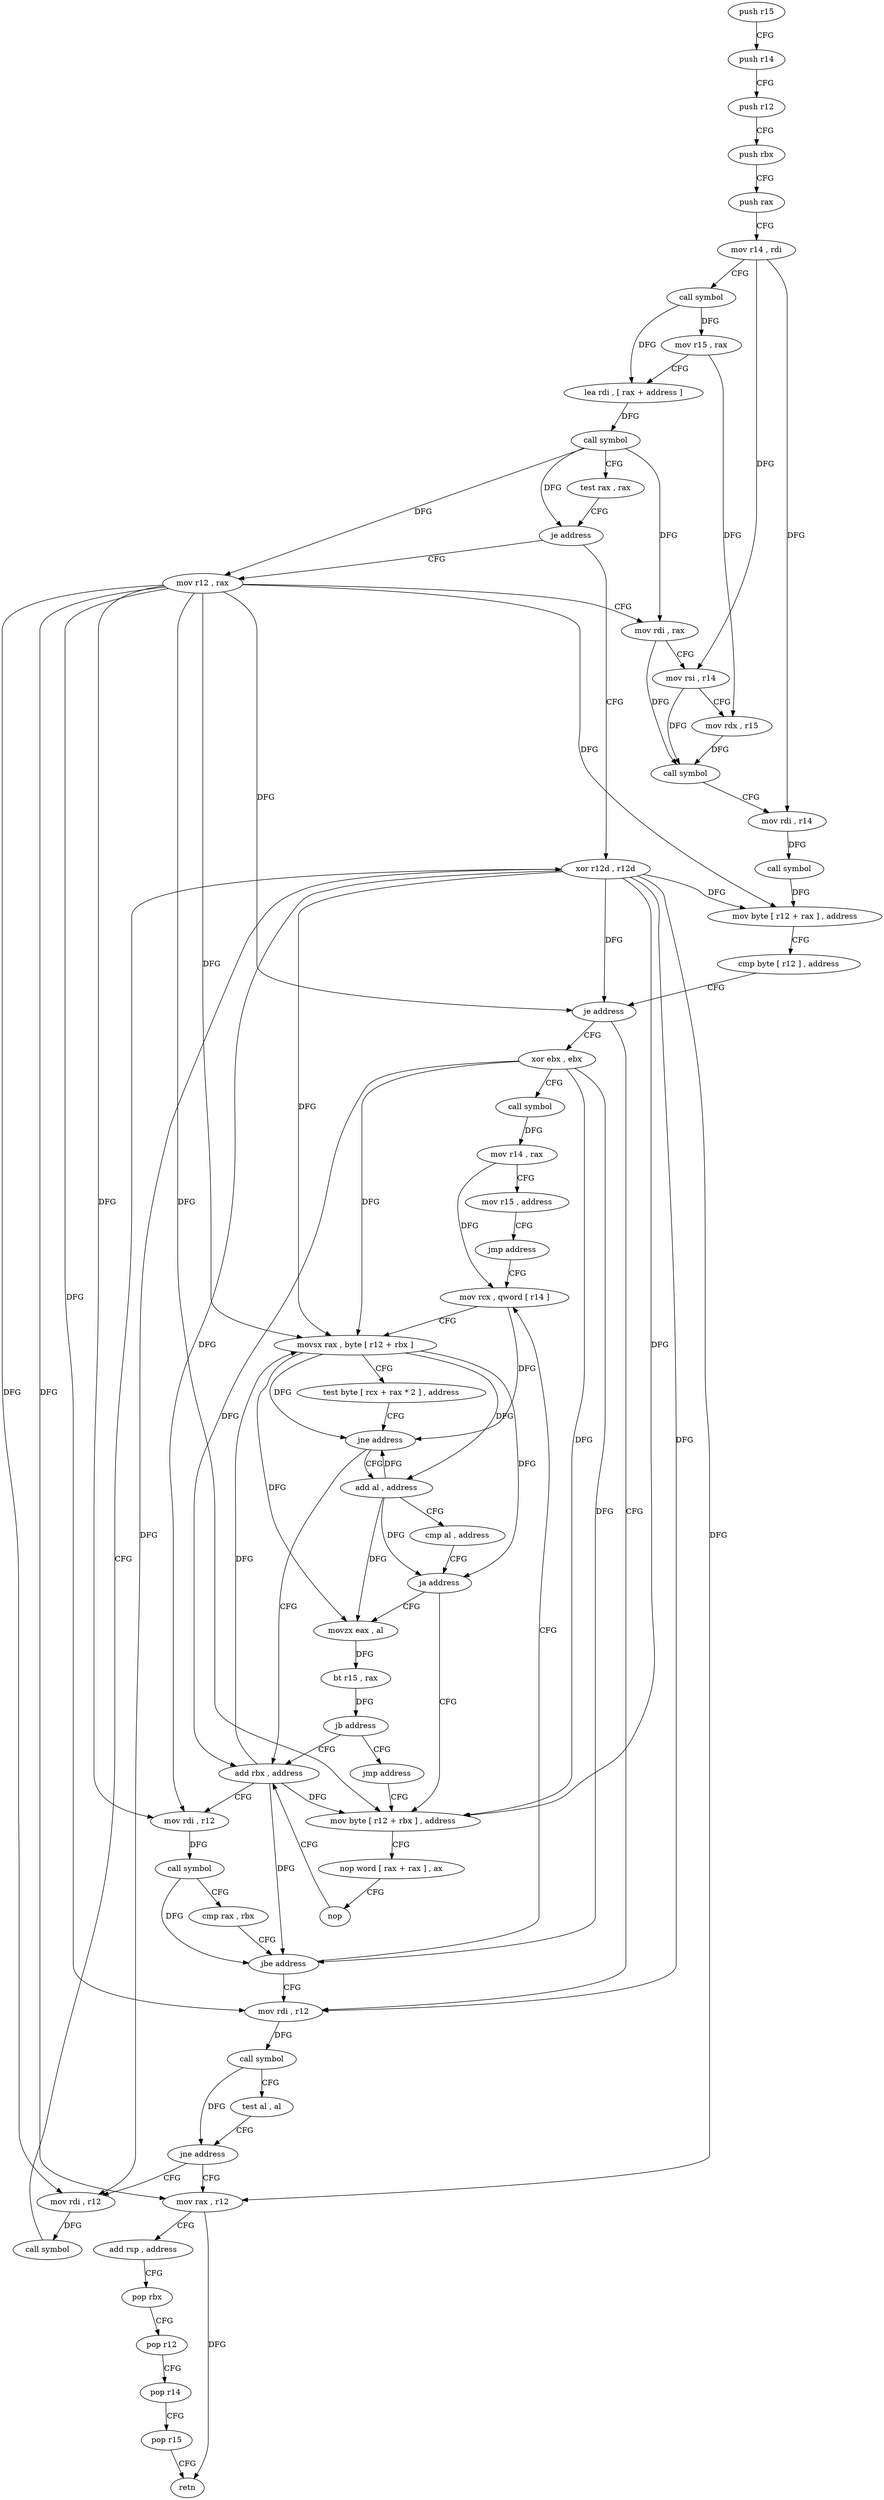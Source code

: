digraph "func" {
"79424" [label = "push r15" ]
"79426" [label = "push r14" ]
"79428" [label = "push r12" ]
"79430" [label = "push rbx" ]
"79431" [label = "push rax" ]
"79432" [label = "mov r14 , rdi" ]
"79435" [label = "call symbol" ]
"79440" [label = "mov r15 , rax" ]
"79443" [label = "lea rdi , [ rax + address ]" ]
"79447" [label = "call symbol" ]
"79452" [label = "test rax , rax" ]
"79455" [label = "je address" ]
"79604" [label = "xor r12d , r12d" ]
"79461" [label = "mov r12 , rax" ]
"79607" [label = "mov rax , r12" ]
"79464" [label = "mov rdi , rax" ]
"79467" [label = "mov rsi , r14" ]
"79470" [label = "mov rdx , r15" ]
"79473" [label = "call symbol" ]
"79478" [label = "mov rdi , r14" ]
"79481" [label = "call symbol" ]
"79486" [label = "mov byte [ r12 + rax ] , address" ]
"79491" [label = "cmp byte [ r12 ] , address" ]
"79496" [label = "je address" ]
"79584" [label = "mov rdi , r12" ]
"79498" [label = "xor ebx , ebx" ]
"79587" [label = "call symbol" ]
"79592" [label = "test al , al" ]
"79594" [label = "jne address" ]
"79596" [label = "mov rdi , r12" ]
"79500" [label = "call symbol" ]
"79505" [label = "mov r14 , rax" ]
"79508" [label = "mov r15 , address" ]
"79518" [label = "jmp address" ]
"79553" [label = "mov rcx , qword [ r14 ]" ]
"79610" [label = "add rsp , address" ]
"79614" [label = "pop rbx" ]
"79615" [label = "pop r12" ]
"79617" [label = "pop r14" ]
"79619" [label = "pop r15" ]
"79621" [label = "retn" ]
"79599" [label = "call symbol" ]
"79556" [label = "movsx rax , byte [ r12 + rbx ]" ]
"79561" [label = "test byte [ rcx + rax * 2 ] , address" ]
"79565" [label = "jne address" ]
"79536" [label = "add rbx , address" ]
"79567" [label = "add al , address" ]
"79540" [label = "mov rdi , r12" ]
"79543" [label = "call symbol" ]
"79548" [label = "cmp rax , rbx" ]
"79551" [label = "jbe address" ]
"79569" [label = "cmp al , address" ]
"79571" [label = "ja address" ]
"79520" [label = "mov byte [ r12 + rbx ] , address" ]
"79573" [label = "movzx eax , al" ]
"79525" [label = "nop word [ rax + rax ] , ax" ]
"79535" [label = "nop" ]
"79576" [label = "bt r15 , rax" ]
"79580" [label = "jb address" ]
"79582" [label = "jmp address" ]
"79424" -> "79426" [ label = "CFG" ]
"79426" -> "79428" [ label = "CFG" ]
"79428" -> "79430" [ label = "CFG" ]
"79430" -> "79431" [ label = "CFG" ]
"79431" -> "79432" [ label = "CFG" ]
"79432" -> "79435" [ label = "CFG" ]
"79432" -> "79467" [ label = "DFG" ]
"79432" -> "79478" [ label = "DFG" ]
"79435" -> "79440" [ label = "DFG" ]
"79435" -> "79443" [ label = "DFG" ]
"79440" -> "79443" [ label = "CFG" ]
"79440" -> "79470" [ label = "DFG" ]
"79443" -> "79447" [ label = "DFG" ]
"79447" -> "79452" [ label = "CFG" ]
"79447" -> "79455" [ label = "DFG" ]
"79447" -> "79461" [ label = "DFG" ]
"79447" -> "79464" [ label = "DFG" ]
"79452" -> "79455" [ label = "CFG" ]
"79455" -> "79604" [ label = "CFG" ]
"79455" -> "79461" [ label = "CFG" ]
"79604" -> "79607" [ label = "DFG" ]
"79604" -> "79486" [ label = "DFG" ]
"79604" -> "79496" [ label = "DFG" ]
"79604" -> "79584" [ label = "DFG" ]
"79604" -> "79596" [ label = "DFG" ]
"79604" -> "79556" [ label = "DFG" ]
"79604" -> "79540" [ label = "DFG" ]
"79604" -> "79520" [ label = "DFG" ]
"79461" -> "79464" [ label = "CFG" ]
"79461" -> "79486" [ label = "DFG" ]
"79461" -> "79496" [ label = "DFG" ]
"79461" -> "79607" [ label = "DFG" ]
"79461" -> "79584" [ label = "DFG" ]
"79461" -> "79596" [ label = "DFG" ]
"79461" -> "79556" [ label = "DFG" ]
"79461" -> "79540" [ label = "DFG" ]
"79461" -> "79520" [ label = "DFG" ]
"79607" -> "79610" [ label = "CFG" ]
"79607" -> "79621" [ label = "DFG" ]
"79464" -> "79467" [ label = "CFG" ]
"79464" -> "79473" [ label = "DFG" ]
"79467" -> "79470" [ label = "CFG" ]
"79467" -> "79473" [ label = "DFG" ]
"79470" -> "79473" [ label = "DFG" ]
"79473" -> "79478" [ label = "CFG" ]
"79478" -> "79481" [ label = "DFG" ]
"79481" -> "79486" [ label = "DFG" ]
"79486" -> "79491" [ label = "CFG" ]
"79491" -> "79496" [ label = "CFG" ]
"79496" -> "79584" [ label = "CFG" ]
"79496" -> "79498" [ label = "CFG" ]
"79584" -> "79587" [ label = "DFG" ]
"79498" -> "79500" [ label = "CFG" ]
"79498" -> "79556" [ label = "DFG" ]
"79498" -> "79536" [ label = "DFG" ]
"79498" -> "79551" [ label = "DFG" ]
"79498" -> "79520" [ label = "DFG" ]
"79587" -> "79592" [ label = "CFG" ]
"79587" -> "79594" [ label = "DFG" ]
"79592" -> "79594" [ label = "CFG" ]
"79594" -> "79607" [ label = "CFG" ]
"79594" -> "79596" [ label = "CFG" ]
"79596" -> "79599" [ label = "DFG" ]
"79500" -> "79505" [ label = "DFG" ]
"79505" -> "79508" [ label = "CFG" ]
"79505" -> "79553" [ label = "DFG" ]
"79508" -> "79518" [ label = "CFG" ]
"79518" -> "79553" [ label = "CFG" ]
"79553" -> "79556" [ label = "CFG" ]
"79553" -> "79565" [ label = "DFG" ]
"79610" -> "79614" [ label = "CFG" ]
"79614" -> "79615" [ label = "CFG" ]
"79615" -> "79617" [ label = "CFG" ]
"79617" -> "79619" [ label = "CFG" ]
"79619" -> "79621" [ label = "CFG" ]
"79599" -> "79604" [ label = "CFG" ]
"79556" -> "79561" [ label = "CFG" ]
"79556" -> "79565" [ label = "DFG" ]
"79556" -> "79567" [ label = "DFG" ]
"79556" -> "79571" [ label = "DFG" ]
"79556" -> "79573" [ label = "DFG" ]
"79561" -> "79565" [ label = "CFG" ]
"79565" -> "79536" [ label = "CFG" ]
"79565" -> "79567" [ label = "CFG" ]
"79536" -> "79540" [ label = "CFG" ]
"79536" -> "79556" [ label = "DFG" ]
"79536" -> "79551" [ label = "DFG" ]
"79536" -> "79520" [ label = "DFG" ]
"79567" -> "79569" [ label = "CFG" ]
"79567" -> "79565" [ label = "DFG" ]
"79567" -> "79571" [ label = "DFG" ]
"79567" -> "79573" [ label = "DFG" ]
"79540" -> "79543" [ label = "DFG" ]
"79543" -> "79548" [ label = "CFG" ]
"79543" -> "79551" [ label = "DFG" ]
"79548" -> "79551" [ label = "CFG" ]
"79551" -> "79584" [ label = "CFG" ]
"79551" -> "79553" [ label = "CFG" ]
"79569" -> "79571" [ label = "CFG" ]
"79571" -> "79520" [ label = "CFG" ]
"79571" -> "79573" [ label = "CFG" ]
"79520" -> "79525" [ label = "CFG" ]
"79573" -> "79576" [ label = "DFG" ]
"79525" -> "79535" [ label = "CFG" ]
"79535" -> "79536" [ label = "CFG" ]
"79576" -> "79580" [ label = "DFG" ]
"79580" -> "79536" [ label = "CFG" ]
"79580" -> "79582" [ label = "CFG" ]
"79582" -> "79520" [ label = "CFG" ]
}
